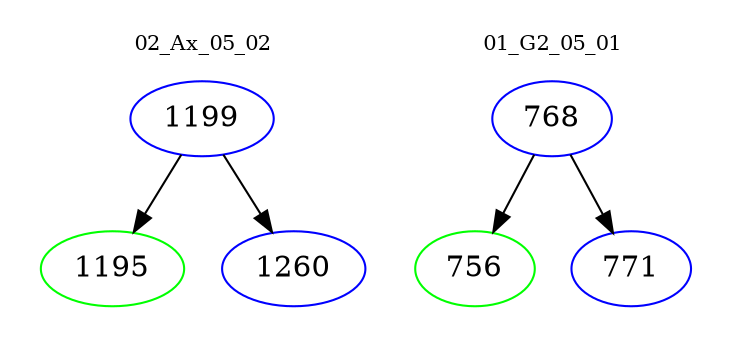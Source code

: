 digraph{
subgraph cluster_0 {
color = white
label = "02_Ax_05_02";
fontsize=10;
T0_1199 [label="1199", color="blue"]
T0_1199 -> T0_1195 [color="black"]
T0_1195 [label="1195", color="green"]
T0_1199 -> T0_1260 [color="black"]
T0_1260 [label="1260", color="blue"]
}
subgraph cluster_1 {
color = white
label = "01_G2_05_01";
fontsize=10;
T1_768 [label="768", color="blue"]
T1_768 -> T1_756 [color="black"]
T1_756 [label="756", color="green"]
T1_768 -> T1_771 [color="black"]
T1_771 [label="771", color="blue"]
}
}
